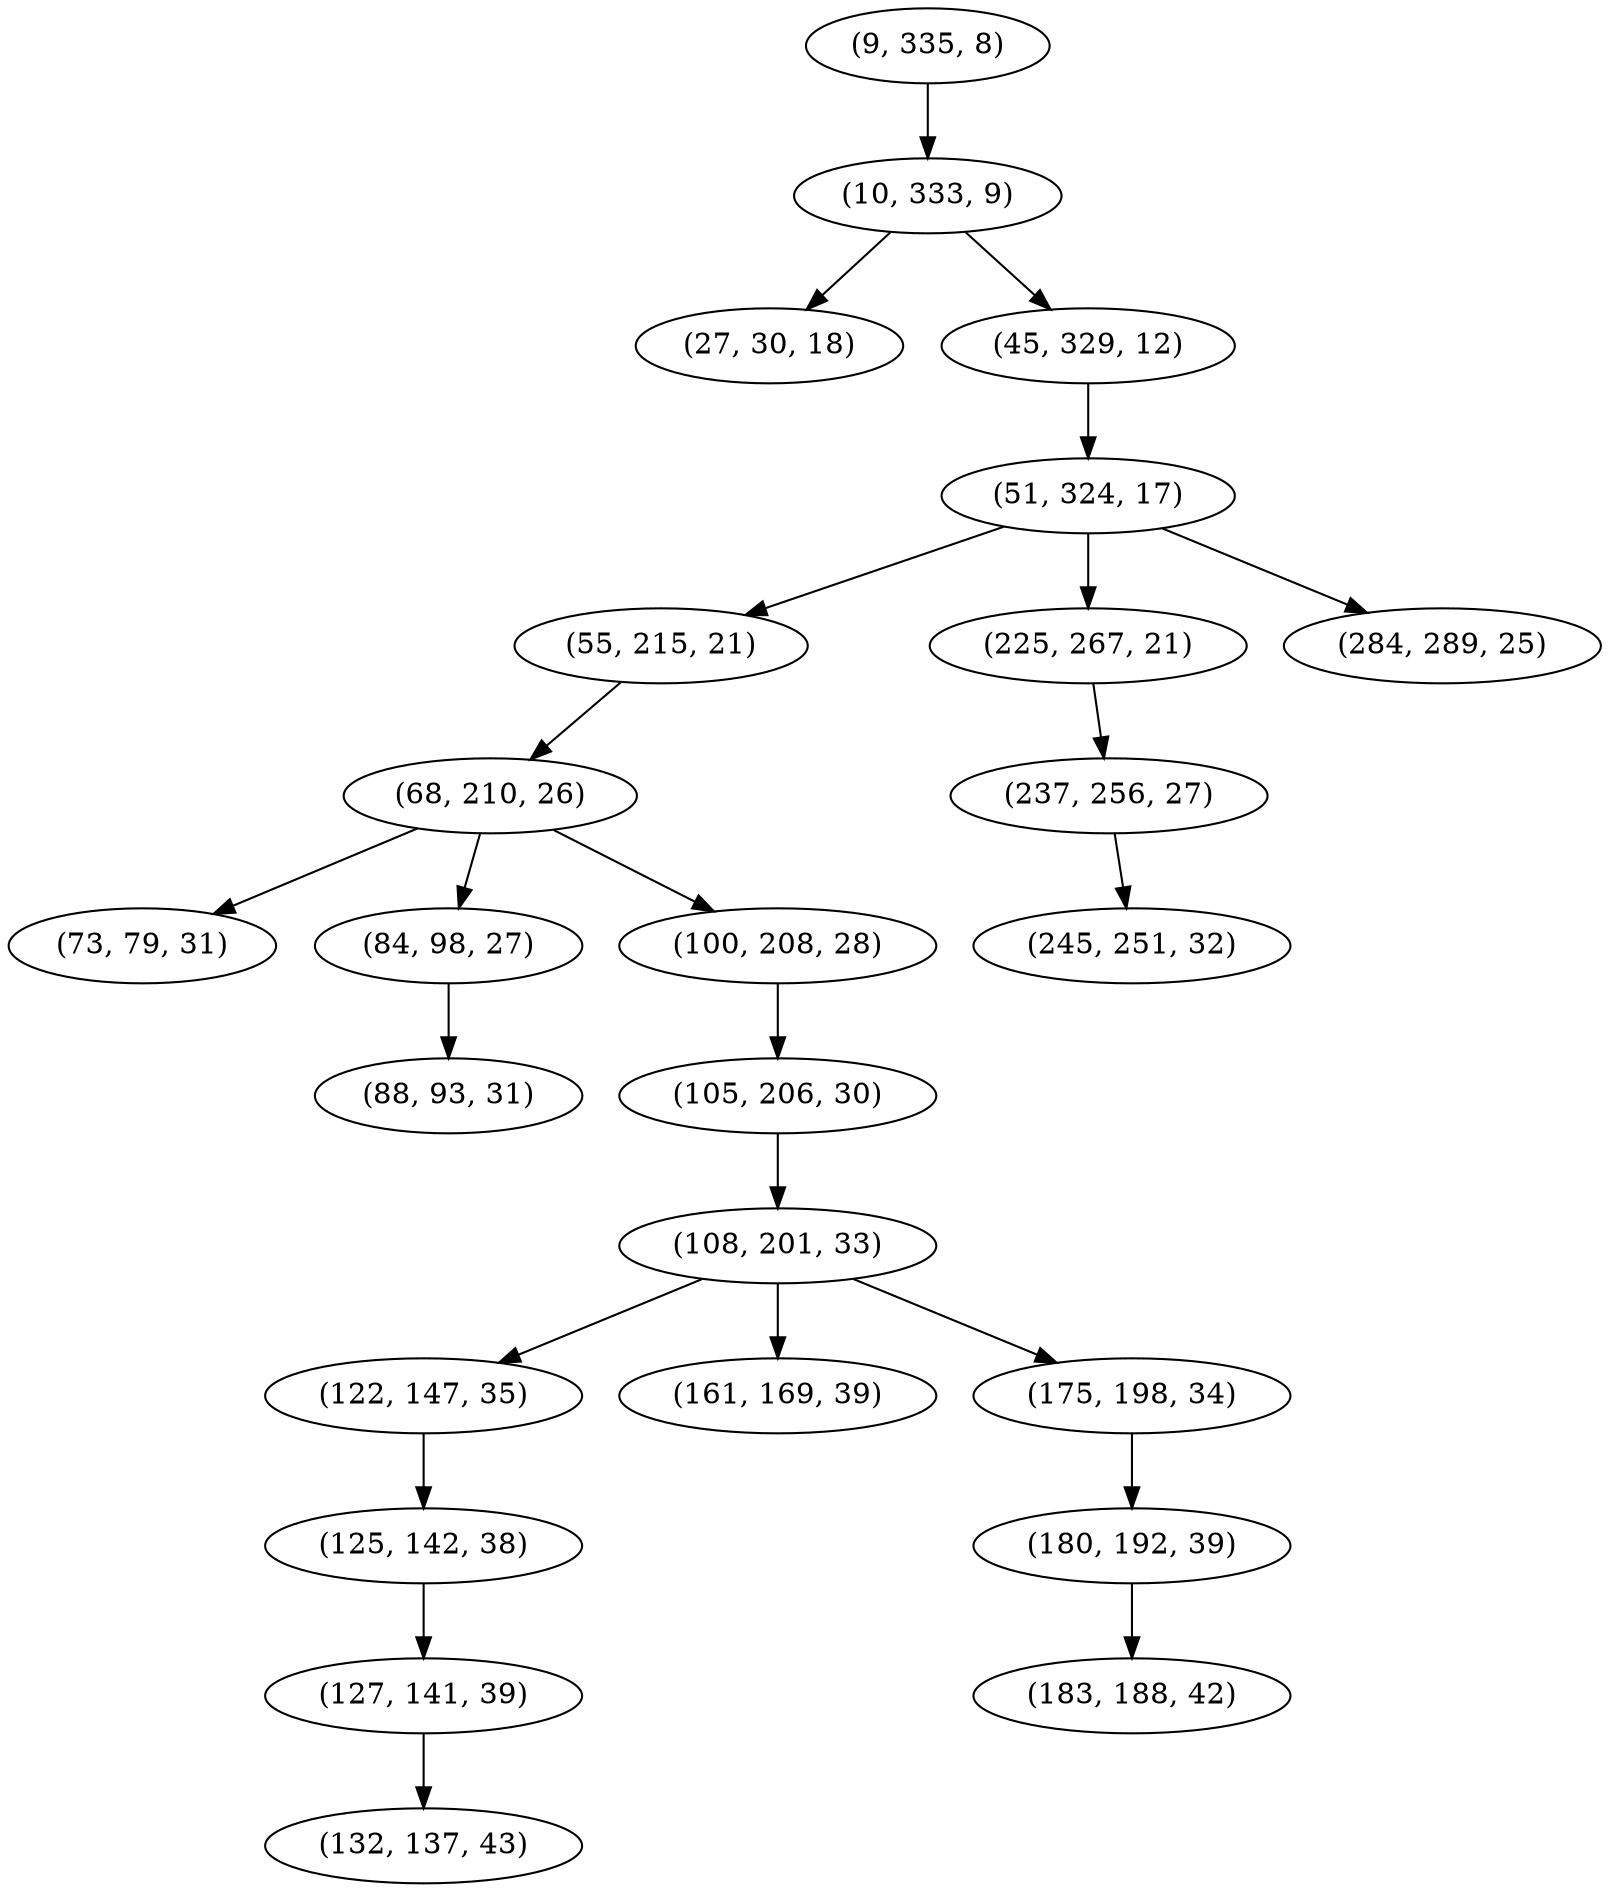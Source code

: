 digraph tree {
    "(9, 335, 8)";
    "(10, 333, 9)";
    "(27, 30, 18)";
    "(45, 329, 12)";
    "(51, 324, 17)";
    "(55, 215, 21)";
    "(68, 210, 26)";
    "(73, 79, 31)";
    "(84, 98, 27)";
    "(88, 93, 31)";
    "(100, 208, 28)";
    "(105, 206, 30)";
    "(108, 201, 33)";
    "(122, 147, 35)";
    "(125, 142, 38)";
    "(127, 141, 39)";
    "(132, 137, 43)";
    "(161, 169, 39)";
    "(175, 198, 34)";
    "(180, 192, 39)";
    "(183, 188, 42)";
    "(225, 267, 21)";
    "(237, 256, 27)";
    "(245, 251, 32)";
    "(284, 289, 25)";
    "(9, 335, 8)" -> "(10, 333, 9)";
    "(10, 333, 9)" -> "(27, 30, 18)";
    "(10, 333, 9)" -> "(45, 329, 12)";
    "(45, 329, 12)" -> "(51, 324, 17)";
    "(51, 324, 17)" -> "(55, 215, 21)";
    "(51, 324, 17)" -> "(225, 267, 21)";
    "(51, 324, 17)" -> "(284, 289, 25)";
    "(55, 215, 21)" -> "(68, 210, 26)";
    "(68, 210, 26)" -> "(73, 79, 31)";
    "(68, 210, 26)" -> "(84, 98, 27)";
    "(68, 210, 26)" -> "(100, 208, 28)";
    "(84, 98, 27)" -> "(88, 93, 31)";
    "(100, 208, 28)" -> "(105, 206, 30)";
    "(105, 206, 30)" -> "(108, 201, 33)";
    "(108, 201, 33)" -> "(122, 147, 35)";
    "(108, 201, 33)" -> "(161, 169, 39)";
    "(108, 201, 33)" -> "(175, 198, 34)";
    "(122, 147, 35)" -> "(125, 142, 38)";
    "(125, 142, 38)" -> "(127, 141, 39)";
    "(127, 141, 39)" -> "(132, 137, 43)";
    "(175, 198, 34)" -> "(180, 192, 39)";
    "(180, 192, 39)" -> "(183, 188, 42)";
    "(225, 267, 21)" -> "(237, 256, 27)";
    "(237, 256, 27)" -> "(245, 251, 32)";
}
